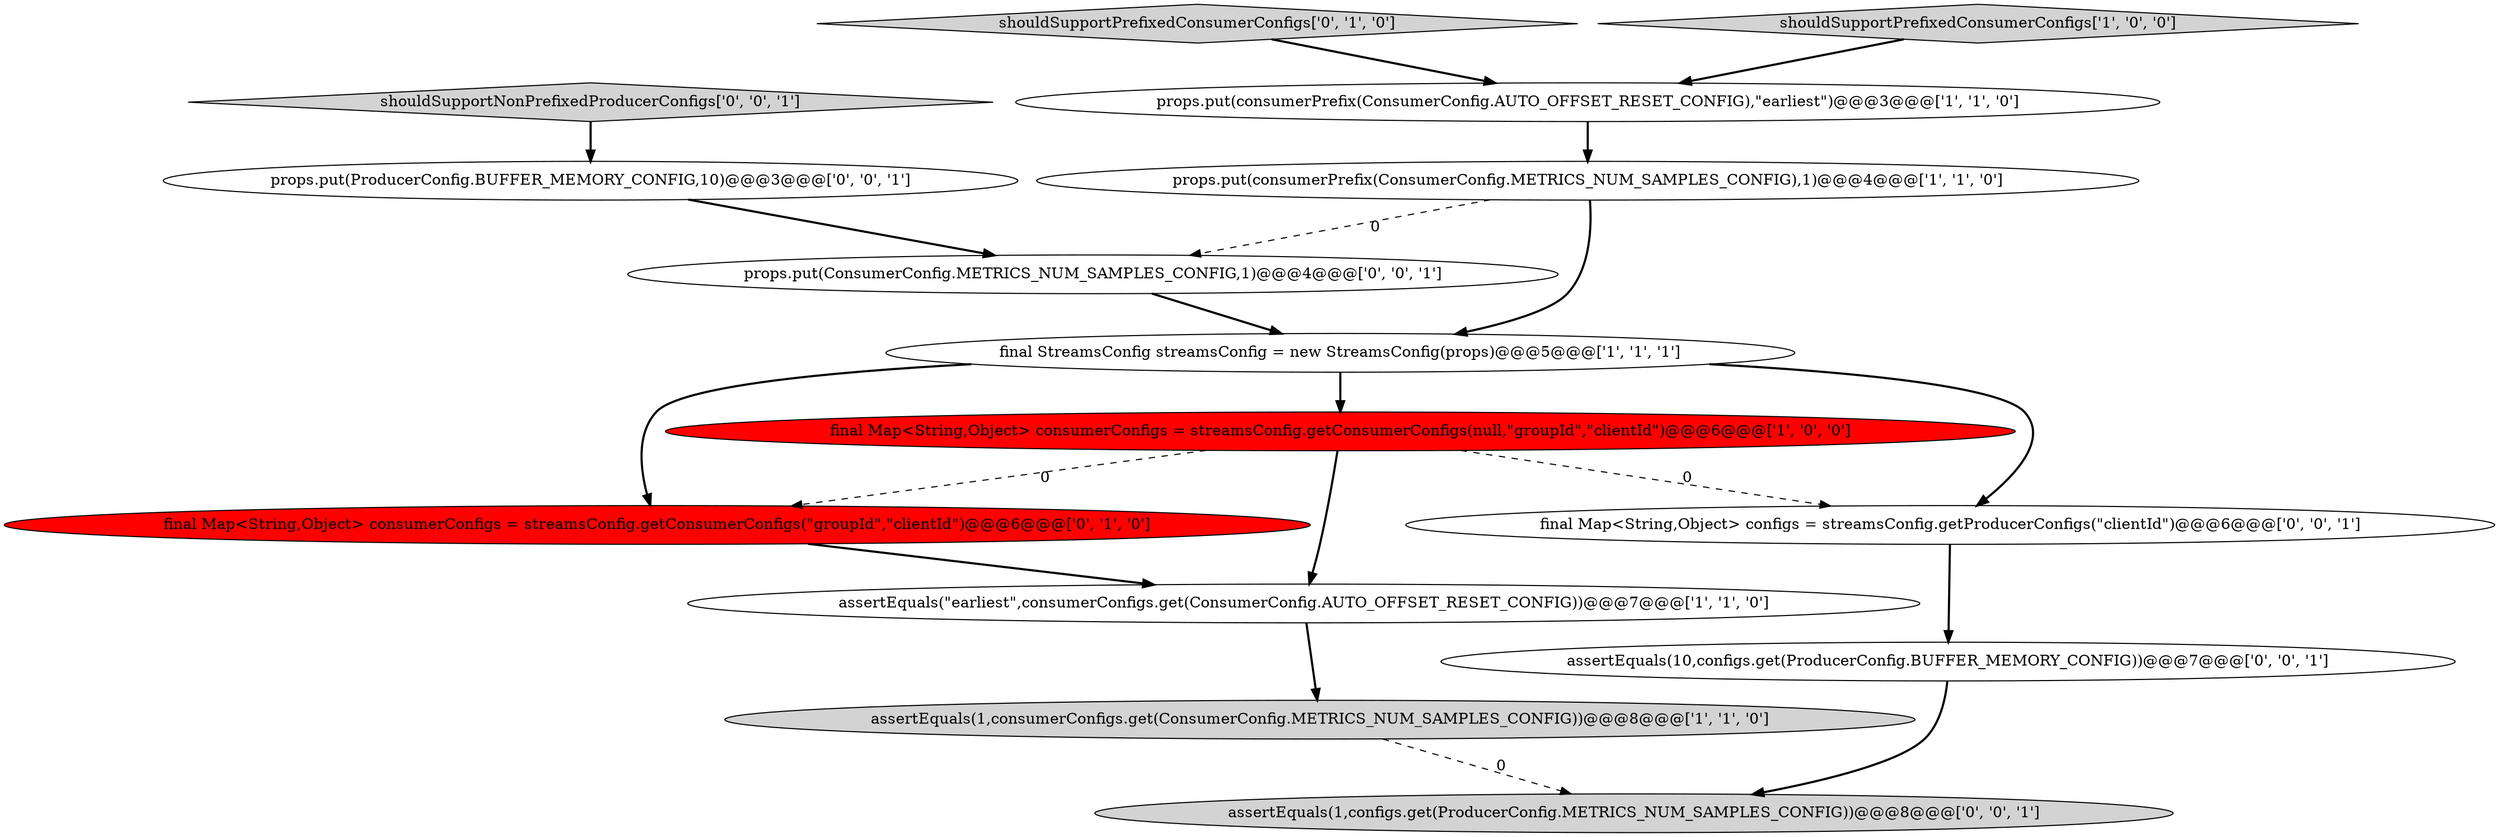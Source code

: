 digraph {
3 [style = filled, label = "props.put(consumerPrefix(ConsumerConfig.METRICS_NUM_SAMPLES_CONFIG),1)@@@4@@@['1', '1', '0']", fillcolor = white, shape = ellipse image = "AAA0AAABBB1BBB"];
8 [style = filled, label = "shouldSupportPrefixedConsumerConfigs['0', '1', '0']", fillcolor = lightgray, shape = diamond image = "AAA0AAABBB2BBB"];
7 [style = filled, label = "final Map<String,Object> consumerConfigs = streamsConfig.getConsumerConfigs(\"groupId\",\"clientId\")@@@6@@@['0', '1', '0']", fillcolor = red, shape = ellipse image = "AAA1AAABBB2BBB"];
11 [style = filled, label = "props.put(ProducerConfig.BUFFER_MEMORY_CONFIG,10)@@@3@@@['0', '0', '1']", fillcolor = white, shape = ellipse image = "AAA0AAABBB3BBB"];
1 [style = filled, label = "props.put(consumerPrefix(ConsumerConfig.AUTO_OFFSET_RESET_CONFIG),\"earliest\")@@@3@@@['1', '1', '0']", fillcolor = white, shape = ellipse image = "AAA0AAABBB1BBB"];
10 [style = filled, label = "assertEquals(1,configs.get(ProducerConfig.METRICS_NUM_SAMPLES_CONFIG))@@@8@@@['0', '0', '1']", fillcolor = lightgray, shape = ellipse image = "AAA0AAABBB3BBB"];
2 [style = filled, label = "final Map<String,Object> consumerConfigs = streamsConfig.getConsumerConfigs(null,\"groupId\",\"clientId\")@@@6@@@['1', '0', '0']", fillcolor = red, shape = ellipse image = "AAA1AAABBB1BBB"];
13 [style = filled, label = "props.put(ConsumerConfig.METRICS_NUM_SAMPLES_CONFIG,1)@@@4@@@['0', '0', '1']", fillcolor = white, shape = ellipse image = "AAA0AAABBB3BBB"];
9 [style = filled, label = "assertEquals(10,configs.get(ProducerConfig.BUFFER_MEMORY_CONFIG))@@@7@@@['0', '0', '1']", fillcolor = white, shape = ellipse image = "AAA0AAABBB3BBB"];
6 [style = filled, label = "final StreamsConfig streamsConfig = new StreamsConfig(props)@@@5@@@['1', '1', '1']", fillcolor = white, shape = ellipse image = "AAA0AAABBB1BBB"];
12 [style = filled, label = "shouldSupportNonPrefixedProducerConfigs['0', '0', '1']", fillcolor = lightgray, shape = diamond image = "AAA0AAABBB3BBB"];
4 [style = filled, label = "assertEquals(\"earliest\",consumerConfigs.get(ConsumerConfig.AUTO_OFFSET_RESET_CONFIG))@@@7@@@['1', '1', '0']", fillcolor = white, shape = ellipse image = "AAA0AAABBB1BBB"];
5 [style = filled, label = "shouldSupportPrefixedConsumerConfigs['1', '0', '0']", fillcolor = lightgray, shape = diamond image = "AAA0AAABBB1BBB"];
14 [style = filled, label = "final Map<String,Object> configs = streamsConfig.getProducerConfigs(\"clientId\")@@@6@@@['0', '0', '1']", fillcolor = white, shape = ellipse image = "AAA0AAABBB3BBB"];
0 [style = filled, label = "assertEquals(1,consumerConfigs.get(ConsumerConfig.METRICS_NUM_SAMPLES_CONFIG))@@@8@@@['1', '1', '0']", fillcolor = lightgray, shape = ellipse image = "AAA0AAABBB1BBB"];
1->3 [style = bold, label=""];
6->14 [style = bold, label=""];
8->1 [style = bold, label=""];
5->1 [style = bold, label=""];
3->6 [style = bold, label=""];
14->9 [style = bold, label=""];
12->11 [style = bold, label=""];
7->4 [style = bold, label=""];
13->6 [style = bold, label=""];
6->7 [style = bold, label=""];
9->10 [style = bold, label=""];
2->7 [style = dashed, label="0"];
3->13 [style = dashed, label="0"];
2->14 [style = dashed, label="0"];
2->4 [style = bold, label=""];
0->10 [style = dashed, label="0"];
11->13 [style = bold, label=""];
4->0 [style = bold, label=""];
6->2 [style = bold, label=""];
}
